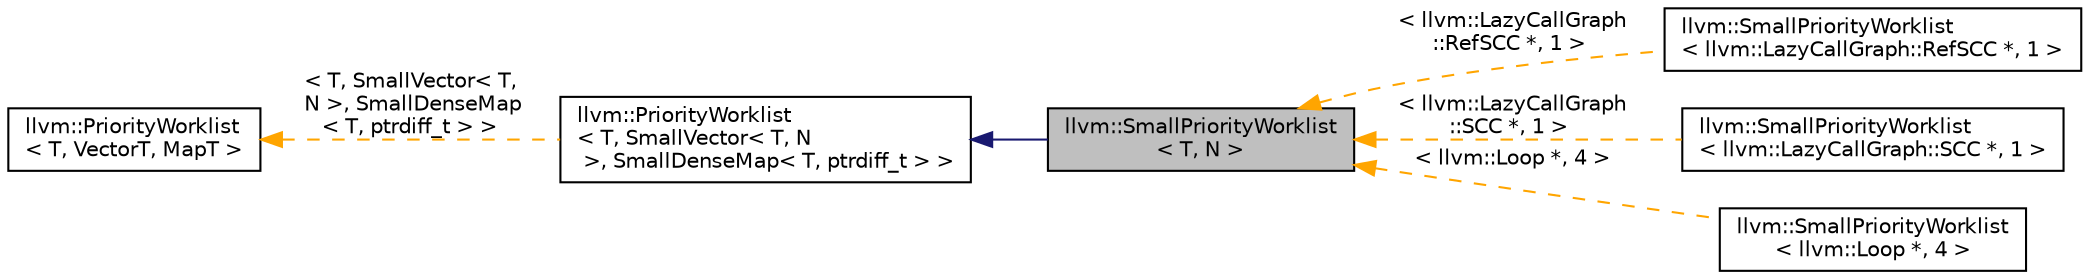 digraph "llvm::SmallPriorityWorklist&lt; T, N &gt;"
{
 // LATEX_PDF_SIZE
  bgcolor="transparent";
  edge [fontname="Helvetica",fontsize="10",labelfontname="Helvetica",labelfontsize="10"];
  node [fontname="Helvetica",fontsize="10",shape="box"];
  rankdir="LR";
  Node1 [label="llvm::SmallPriorityWorklist\l\< T, N \>",height=0.2,width=0.4,color="black", fillcolor="grey75", style="filled", fontcolor="black",tooltip="A version of PriorityWorklist that selects small size optimized data structures for the vector and ma..."];
  Node2 -> Node1 [dir="back",color="midnightblue",fontsize="10",style="solid",fontname="Helvetica"];
  Node2 [label="llvm::PriorityWorklist\l\< T, SmallVector\< T, N\l \>, SmallDenseMap\< T, ptrdiff_t \> \>",height=0.2,width=0.4,color="black",URL="$classllvm_1_1PriorityWorklist.html",tooltip=" "];
  Node3 -> Node2 [dir="back",color="orange",fontsize="10",style="dashed",label=" \< T, SmallVector\< T,\l N \>, SmallDenseMap\l\< T, ptrdiff_t \> \>" ,fontname="Helvetica"];
  Node3 [label="llvm::PriorityWorklist\l\< T, VectorT, MapT \>",height=0.2,width=0.4,color="black",URL="$classllvm_1_1PriorityWorklist.html",tooltip="A FILO worklist that prioritizes on re-insertion without duplication."];
  Node1 -> Node4 [dir="back",color="orange",fontsize="10",style="dashed",label=" \< llvm::LazyCallGraph\l::RefSCC *, 1 \>" ,fontname="Helvetica"];
  Node4 [label="llvm::SmallPriorityWorklist\l\< llvm::LazyCallGraph::RefSCC *, 1 \>",height=0.2,width=0.4,color="black",URL="$classllvm_1_1SmallPriorityWorklist.html",tooltip=" "];
  Node1 -> Node5 [dir="back",color="orange",fontsize="10",style="dashed",label=" \< llvm::LazyCallGraph\l::SCC *, 1 \>" ,fontname="Helvetica"];
  Node5 [label="llvm::SmallPriorityWorklist\l\< llvm::LazyCallGraph::SCC *, 1 \>",height=0.2,width=0.4,color="black",URL="$classllvm_1_1SmallPriorityWorklist.html",tooltip=" "];
  Node1 -> Node6 [dir="back",color="orange",fontsize="10",style="dashed",label=" \< llvm::Loop *, 4 \>" ,fontname="Helvetica"];
  Node6 [label="llvm::SmallPriorityWorklist\l\< llvm::Loop *, 4 \>",height=0.2,width=0.4,color="black",URL="$classllvm_1_1SmallPriorityWorklist.html",tooltip=" "];
}
